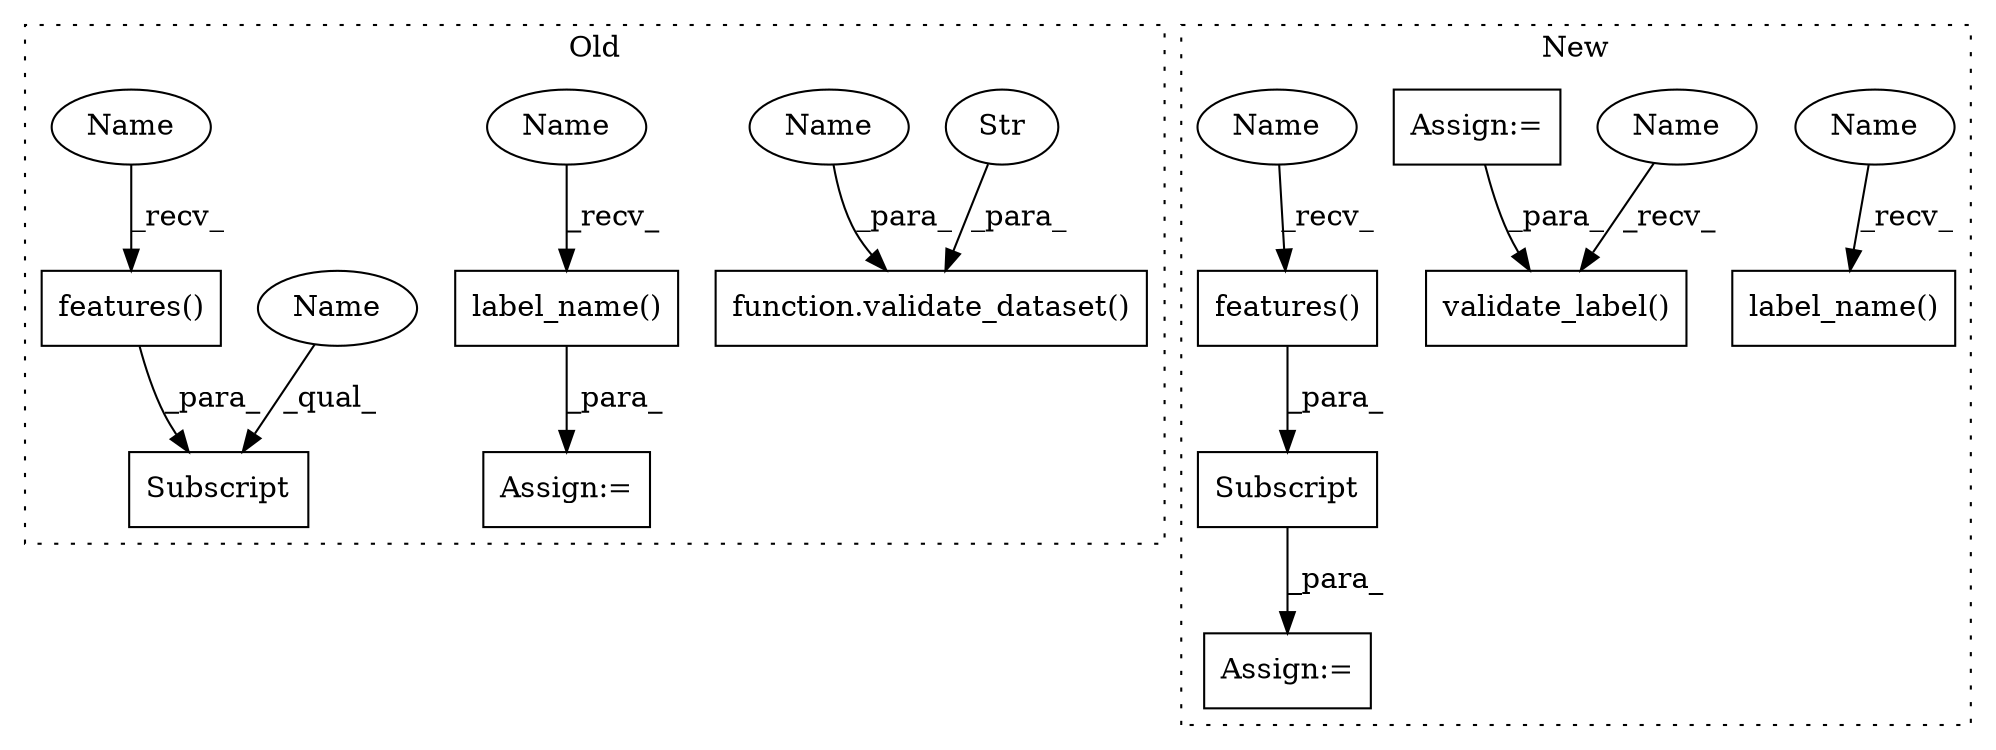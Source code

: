 digraph G {
subgraph cluster0 {
1 [label="features()" a="75" s="971" l="13" shape="box"];
4 [label="label_name()" a="75" s="941" l="15" shape="box"];
8 [label="Subscript" a="63" s="968,0" l="17,0" shape="box"];
10 [label="Assign:=" a="68" s="938" l="3" shape="box"];
11 [label="function.validate_dataset()" a="75" s="835,879" l="17,1" shape="box"];
12 [label="Str" a="66" s="856" l="23" shape="ellipse"];
16 [label="Name" a="87" s="852" l="2" shape="ellipse"];
17 [label="Name" a="87" s="941" l="2" shape="ellipse"];
18 [label="Name" a="87" s="968" l="2" shape="ellipse"];
19 [label="Name" a="87" s="971" l="2" shape="ellipse"];
label = "Old";
style="dotted";
}
subgraph cluster1 {
2 [label="features()" a="75" s="987" l="18" shape="box"];
3 [label="Assign:=" a="68" s="971" l="3" shape="box"];
5 [label="label_name()" a="75" s="942" l="20" shape="box"];
6 [label="validate_label()" a="75" s="891,927" l="23,1" shape="box"];
7 [label="Subscript" a="63" s="974,0" l="32,0" shape="box"];
9 [label="Assign:=" a="68" s="809" l="3" shape="box"];
13 [label="Name" a="87" s="942" l="7" shape="ellipse"];
14 [label="Name" a="87" s="987" l="7" shape="ellipse"];
15 [label="Name" a="87" s="891" l="7" shape="ellipse"];
label = "New";
style="dotted";
}
1 -> 8 [label="_para_"];
2 -> 7 [label="_para_"];
4 -> 10 [label="_para_"];
7 -> 3 [label="_para_"];
9 -> 6 [label="_para_"];
12 -> 11 [label="_para_"];
13 -> 5 [label="_recv_"];
14 -> 2 [label="_recv_"];
15 -> 6 [label="_recv_"];
16 -> 11 [label="_para_"];
17 -> 4 [label="_recv_"];
18 -> 8 [label="_qual_"];
19 -> 1 [label="_recv_"];
}